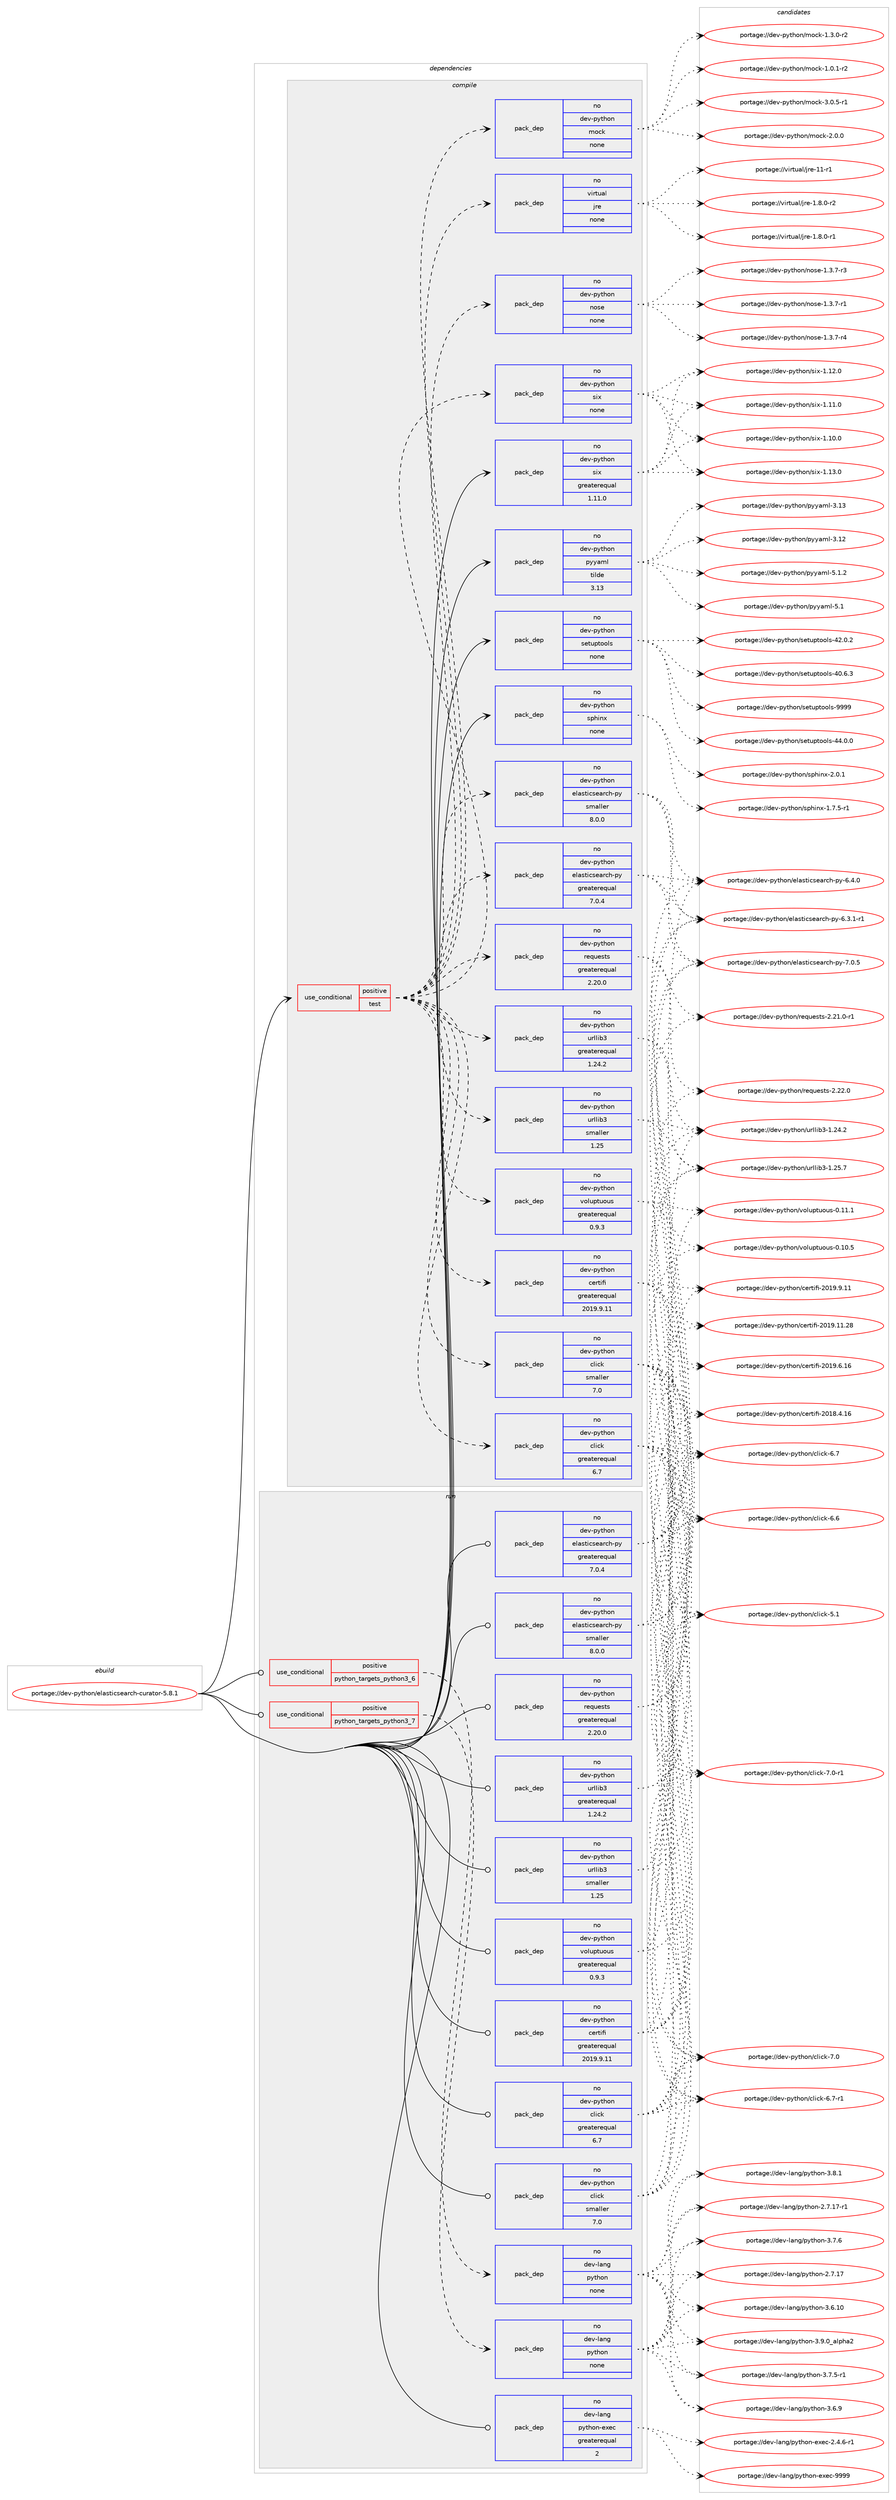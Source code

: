 digraph prolog {

# *************
# Graph options
# *************

newrank=true;
concentrate=true;
compound=true;
graph [rankdir=LR,fontname=Helvetica,fontsize=10,ranksep=1.5];#, ranksep=2.5, nodesep=0.2];
edge  [arrowhead=vee];
node  [fontname=Helvetica,fontsize=10];

# **********
# The ebuild
# **********

subgraph cluster_leftcol {
color=gray;
label=<<i>ebuild</i>>;
id [label="portage://dev-python/elasticsearch-curator-5.8.1", color=red, width=4, href="../dev-python/elasticsearch-curator-5.8.1.svg"];
}

# ****************
# The dependencies
# ****************

subgraph cluster_midcol {
color=gray;
label=<<i>dependencies</i>>;
subgraph cluster_compile {
fillcolor="#eeeeee";
style=filled;
label=<<i>compile</i>>;
subgraph cond116383 {
dependency462560 [label=<<TABLE BORDER="0" CELLBORDER="1" CELLSPACING="0" CELLPADDING="4"><TR><TD ROWSPAN="3" CELLPADDING="10">use_conditional</TD></TR><TR><TD>positive</TD></TR><TR><TD>test</TD></TR></TABLE>>, shape=none, color=red];
subgraph pack341186 {
dependency462561 [label=<<TABLE BORDER="0" CELLBORDER="1" CELLSPACING="0" CELLPADDING="4" WIDTH="220"><TR><TD ROWSPAN="6" CELLPADDING="30">pack_dep</TD></TR><TR><TD WIDTH="110">no</TD></TR><TR><TD>dev-python</TD></TR><TR><TD>elasticsearch-py</TD></TR><TR><TD>greaterequal</TD></TR><TR><TD>7.0.4</TD></TR></TABLE>>, shape=none, color=blue];
}
dependency462560:e -> dependency462561:w [weight=20,style="dashed",arrowhead="vee"];
subgraph pack341187 {
dependency462562 [label=<<TABLE BORDER="0" CELLBORDER="1" CELLSPACING="0" CELLPADDING="4" WIDTH="220"><TR><TD ROWSPAN="6" CELLPADDING="30">pack_dep</TD></TR><TR><TD WIDTH="110">no</TD></TR><TR><TD>dev-python</TD></TR><TR><TD>elasticsearch-py</TD></TR><TR><TD>smaller</TD></TR><TR><TD>8.0.0</TD></TR></TABLE>>, shape=none, color=blue];
}
dependency462560:e -> dependency462562:w [weight=20,style="dashed",arrowhead="vee"];
subgraph pack341188 {
dependency462563 [label=<<TABLE BORDER="0" CELLBORDER="1" CELLSPACING="0" CELLPADDING="4" WIDTH="220"><TR><TD ROWSPAN="6" CELLPADDING="30">pack_dep</TD></TR><TR><TD WIDTH="110">no</TD></TR><TR><TD>dev-python</TD></TR><TR><TD>click</TD></TR><TR><TD>greaterequal</TD></TR><TR><TD>6.7</TD></TR></TABLE>>, shape=none, color=blue];
}
dependency462560:e -> dependency462563:w [weight=20,style="dashed",arrowhead="vee"];
subgraph pack341189 {
dependency462564 [label=<<TABLE BORDER="0" CELLBORDER="1" CELLSPACING="0" CELLPADDING="4" WIDTH="220"><TR><TD ROWSPAN="6" CELLPADDING="30">pack_dep</TD></TR><TR><TD WIDTH="110">no</TD></TR><TR><TD>dev-python</TD></TR><TR><TD>click</TD></TR><TR><TD>smaller</TD></TR><TR><TD>7.0</TD></TR></TABLE>>, shape=none, color=blue];
}
dependency462560:e -> dependency462564:w [weight=20,style="dashed",arrowhead="vee"];
subgraph pack341190 {
dependency462565 [label=<<TABLE BORDER="0" CELLBORDER="1" CELLSPACING="0" CELLPADDING="4" WIDTH="220"><TR><TD ROWSPAN="6" CELLPADDING="30">pack_dep</TD></TR><TR><TD WIDTH="110">no</TD></TR><TR><TD>dev-python</TD></TR><TR><TD>certifi</TD></TR><TR><TD>greaterequal</TD></TR><TR><TD>2019.9.11</TD></TR></TABLE>>, shape=none, color=blue];
}
dependency462560:e -> dependency462565:w [weight=20,style="dashed",arrowhead="vee"];
subgraph pack341191 {
dependency462566 [label=<<TABLE BORDER="0" CELLBORDER="1" CELLSPACING="0" CELLPADDING="4" WIDTH="220"><TR><TD ROWSPAN="6" CELLPADDING="30">pack_dep</TD></TR><TR><TD WIDTH="110">no</TD></TR><TR><TD>dev-python</TD></TR><TR><TD>requests</TD></TR><TR><TD>greaterequal</TD></TR><TR><TD>2.20.0</TD></TR></TABLE>>, shape=none, color=blue];
}
dependency462560:e -> dependency462566:w [weight=20,style="dashed",arrowhead="vee"];
subgraph pack341192 {
dependency462567 [label=<<TABLE BORDER="0" CELLBORDER="1" CELLSPACING="0" CELLPADDING="4" WIDTH="220"><TR><TD ROWSPAN="6" CELLPADDING="30">pack_dep</TD></TR><TR><TD WIDTH="110">no</TD></TR><TR><TD>dev-python</TD></TR><TR><TD>urllib3</TD></TR><TR><TD>greaterequal</TD></TR><TR><TD>1.24.2</TD></TR></TABLE>>, shape=none, color=blue];
}
dependency462560:e -> dependency462567:w [weight=20,style="dashed",arrowhead="vee"];
subgraph pack341193 {
dependency462568 [label=<<TABLE BORDER="0" CELLBORDER="1" CELLSPACING="0" CELLPADDING="4" WIDTH="220"><TR><TD ROWSPAN="6" CELLPADDING="30">pack_dep</TD></TR><TR><TD WIDTH="110">no</TD></TR><TR><TD>dev-python</TD></TR><TR><TD>urllib3</TD></TR><TR><TD>smaller</TD></TR><TR><TD>1.25</TD></TR></TABLE>>, shape=none, color=blue];
}
dependency462560:e -> dependency462568:w [weight=20,style="dashed",arrowhead="vee"];
subgraph pack341194 {
dependency462569 [label=<<TABLE BORDER="0" CELLBORDER="1" CELLSPACING="0" CELLPADDING="4" WIDTH="220"><TR><TD ROWSPAN="6" CELLPADDING="30">pack_dep</TD></TR><TR><TD WIDTH="110">no</TD></TR><TR><TD>dev-python</TD></TR><TR><TD>voluptuous</TD></TR><TR><TD>greaterequal</TD></TR><TR><TD>0.9.3</TD></TR></TABLE>>, shape=none, color=blue];
}
dependency462560:e -> dependency462569:w [weight=20,style="dashed",arrowhead="vee"];
subgraph pack341195 {
dependency462570 [label=<<TABLE BORDER="0" CELLBORDER="1" CELLSPACING="0" CELLPADDING="4" WIDTH="220"><TR><TD ROWSPAN="6" CELLPADDING="30">pack_dep</TD></TR><TR><TD WIDTH="110">no</TD></TR><TR><TD>virtual</TD></TR><TR><TD>jre</TD></TR><TR><TD>none</TD></TR><TR><TD></TD></TR></TABLE>>, shape=none, color=blue];
}
dependency462560:e -> dependency462570:w [weight=20,style="dashed",arrowhead="vee"];
subgraph pack341196 {
dependency462571 [label=<<TABLE BORDER="0" CELLBORDER="1" CELLSPACING="0" CELLPADDING="4" WIDTH="220"><TR><TD ROWSPAN="6" CELLPADDING="30">pack_dep</TD></TR><TR><TD WIDTH="110">no</TD></TR><TR><TD>dev-python</TD></TR><TR><TD>mock</TD></TR><TR><TD>none</TD></TR><TR><TD></TD></TR></TABLE>>, shape=none, color=blue];
}
dependency462560:e -> dependency462571:w [weight=20,style="dashed",arrowhead="vee"];
subgraph pack341197 {
dependency462572 [label=<<TABLE BORDER="0" CELLBORDER="1" CELLSPACING="0" CELLPADDING="4" WIDTH="220"><TR><TD ROWSPAN="6" CELLPADDING="30">pack_dep</TD></TR><TR><TD WIDTH="110">no</TD></TR><TR><TD>dev-python</TD></TR><TR><TD>nose</TD></TR><TR><TD>none</TD></TR><TR><TD></TD></TR></TABLE>>, shape=none, color=blue];
}
dependency462560:e -> dependency462572:w [weight=20,style="dashed",arrowhead="vee"];
subgraph pack341198 {
dependency462573 [label=<<TABLE BORDER="0" CELLBORDER="1" CELLSPACING="0" CELLPADDING="4" WIDTH="220"><TR><TD ROWSPAN="6" CELLPADDING="30">pack_dep</TD></TR><TR><TD WIDTH="110">no</TD></TR><TR><TD>dev-python</TD></TR><TR><TD>six</TD></TR><TR><TD>none</TD></TR><TR><TD></TD></TR></TABLE>>, shape=none, color=blue];
}
dependency462560:e -> dependency462573:w [weight=20,style="dashed",arrowhead="vee"];
}
id:e -> dependency462560:w [weight=20,style="solid",arrowhead="vee"];
subgraph pack341199 {
dependency462574 [label=<<TABLE BORDER="0" CELLBORDER="1" CELLSPACING="0" CELLPADDING="4" WIDTH="220"><TR><TD ROWSPAN="6" CELLPADDING="30">pack_dep</TD></TR><TR><TD WIDTH="110">no</TD></TR><TR><TD>dev-python</TD></TR><TR><TD>pyyaml</TD></TR><TR><TD>tilde</TD></TR><TR><TD>3.13</TD></TR></TABLE>>, shape=none, color=blue];
}
id:e -> dependency462574:w [weight=20,style="solid",arrowhead="vee"];
subgraph pack341200 {
dependency462575 [label=<<TABLE BORDER="0" CELLBORDER="1" CELLSPACING="0" CELLPADDING="4" WIDTH="220"><TR><TD ROWSPAN="6" CELLPADDING="30">pack_dep</TD></TR><TR><TD WIDTH="110">no</TD></TR><TR><TD>dev-python</TD></TR><TR><TD>setuptools</TD></TR><TR><TD>none</TD></TR><TR><TD></TD></TR></TABLE>>, shape=none, color=blue];
}
id:e -> dependency462575:w [weight=20,style="solid",arrowhead="vee"];
subgraph pack341201 {
dependency462576 [label=<<TABLE BORDER="0" CELLBORDER="1" CELLSPACING="0" CELLPADDING="4" WIDTH="220"><TR><TD ROWSPAN="6" CELLPADDING="30">pack_dep</TD></TR><TR><TD WIDTH="110">no</TD></TR><TR><TD>dev-python</TD></TR><TR><TD>six</TD></TR><TR><TD>greaterequal</TD></TR><TR><TD>1.11.0</TD></TR></TABLE>>, shape=none, color=blue];
}
id:e -> dependency462576:w [weight=20,style="solid",arrowhead="vee"];
subgraph pack341202 {
dependency462577 [label=<<TABLE BORDER="0" CELLBORDER="1" CELLSPACING="0" CELLPADDING="4" WIDTH="220"><TR><TD ROWSPAN="6" CELLPADDING="30">pack_dep</TD></TR><TR><TD WIDTH="110">no</TD></TR><TR><TD>dev-python</TD></TR><TR><TD>sphinx</TD></TR><TR><TD>none</TD></TR><TR><TD></TD></TR></TABLE>>, shape=none, color=blue];
}
id:e -> dependency462577:w [weight=20,style="solid",arrowhead="vee"];
}
subgraph cluster_compileandrun {
fillcolor="#eeeeee";
style=filled;
label=<<i>compile and run</i>>;
}
subgraph cluster_run {
fillcolor="#eeeeee";
style=filled;
label=<<i>run</i>>;
subgraph cond116384 {
dependency462578 [label=<<TABLE BORDER="0" CELLBORDER="1" CELLSPACING="0" CELLPADDING="4"><TR><TD ROWSPAN="3" CELLPADDING="10">use_conditional</TD></TR><TR><TD>positive</TD></TR><TR><TD>python_targets_python3_6</TD></TR></TABLE>>, shape=none, color=red];
subgraph pack341203 {
dependency462579 [label=<<TABLE BORDER="0" CELLBORDER="1" CELLSPACING="0" CELLPADDING="4" WIDTH="220"><TR><TD ROWSPAN="6" CELLPADDING="30">pack_dep</TD></TR><TR><TD WIDTH="110">no</TD></TR><TR><TD>dev-lang</TD></TR><TR><TD>python</TD></TR><TR><TD>none</TD></TR><TR><TD></TD></TR></TABLE>>, shape=none, color=blue];
}
dependency462578:e -> dependency462579:w [weight=20,style="dashed",arrowhead="vee"];
}
id:e -> dependency462578:w [weight=20,style="solid",arrowhead="odot"];
subgraph cond116385 {
dependency462580 [label=<<TABLE BORDER="0" CELLBORDER="1" CELLSPACING="0" CELLPADDING="4"><TR><TD ROWSPAN="3" CELLPADDING="10">use_conditional</TD></TR><TR><TD>positive</TD></TR><TR><TD>python_targets_python3_7</TD></TR></TABLE>>, shape=none, color=red];
subgraph pack341204 {
dependency462581 [label=<<TABLE BORDER="0" CELLBORDER="1" CELLSPACING="0" CELLPADDING="4" WIDTH="220"><TR><TD ROWSPAN="6" CELLPADDING="30">pack_dep</TD></TR><TR><TD WIDTH="110">no</TD></TR><TR><TD>dev-lang</TD></TR><TR><TD>python</TD></TR><TR><TD>none</TD></TR><TR><TD></TD></TR></TABLE>>, shape=none, color=blue];
}
dependency462580:e -> dependency462581:w [weight=20,style="dashed",arrowhead="vee"];
}
id:e -> dependency462580:w [weight=20,style="solid",arrowhead="odot"];
subgraph pack341205 {
dependency462582 [label=<<TABLE BORDER="0" CELLBORDER="1" CELLSPACING="0" CELLPADDING="4" WIDTH="220"><TR><TD ROWSPAN="6" CELLPADDING="30">pack_dep</TD></TR><TR><TD WIDTH="110">no</TD></TR><TR><TD>dev-lang</TD></TR><TR><TD>python-exec</TD></TR><TR><TD>greaterequal</TD></TR><TR><TD>2</TD></TR></TABLE>>, shape=none, color=blue];
}
id:e -> dependency462582:w [weight=20,style="solid",arrowhead="odot"];
subgraph pack341206 {
dependency462583 [label=<<TABLE BORDER="0" CELLBORDER="1" CELLSPACING="0" CELLPADDING="4" WIDTH="220"><TR><TD ROWSPAN="6" CELLPADDING="30">pack_dep</TD></TR><TR><TD WIDTH="110">no</TD></TR><TR><TD>dev-python</TD></TR><TR><TD>certifi</TD></TR><TR><TD>greaterequal</TD></TR><TR><TD>2019.9.11</TD></TR></TABLE>>, shape=none, color=blue];
}
id:e -> dependency462583:w [weight=20,style="solid",arrowhead="odot"];
subgraph pack341207 {
dependency462584 [label=<<TABLE BORDER="0" CELLBORDER="1" CELLSPACING="0" CELLPADDING="4" WIDTH="220"><TR><TD ROWSPAN="6" CELLPADDING="30">pack_dep</TD></TR><TR><TD WIDTH="110">no</TD></TR><TR><TD>dev-python</TD></TR><TR><TD>click</TD></TR><TR><TD>greaterequal</TD></TR><TR><TD>6.7</TD></TR></TABLE>>, shape=none, color=blue];
}
id:e -> dependency462584:w [weight=20,style="solid",arrowhead="odot"];
subgraph pack341208 {
dependency462585 [label=<<TABLE BORDER="0" CELLBORDER="1" CELLSPACING="0" CELLPADDING="4" WIDTH="220"><TR><TD ROWSPAN="6" CELLPADDING="30">pack_dep</TD></TR><TR><TD WIDTH="110">no</TD></TR><TR><TD>dev-python</TD></TR><TR><TD>click</TD></TR><TR><TD>smaller</TD></TR><TR><TD>7.0</TD></TR></TABLE>>, shape=none, color=blue];
}
id:e -> dependency462585:w [weight=20,style="solid",arrowhead="odot"];
subgraph pack341209 {
dependency462586 [label=<<TABLE BORDER="0" CELLBORDER="1" CELLSPACING="0" CELLPADDING="4" WIDTH="220"><TR><TD ROWSPAN="6" CELLPADDING="30">pack_dep</TD></TR><TR><TD WIDTH="110">no</TD></TR><TR><TD>dev-python</TD></TR><TR><TD>elasticsearch-py</TD></TR><TR><TD>greaterequal</TD></TR><TR><TD>7.0.4</TD></TR></TABLE>>, shape=none, color=blue];
}
id:e -> dependency462586:w [weight=20,style="solid",arrowhead="odot"];
subgraph pack341210 {
dependency462587 [label=<<TABLE BORDER="0" CELLBORDER="1" CELLSPACING="0" CELLPADDING="4" WIDTH="220"><TR><TD ROWSPAN="6" CELLPADDING="30">pack_dep</TD></TR><TR><TD WIDTH="110">no</TD></TR><TR><TD>dev-python</TD></TR><TR><TD>elasticsearch-py</TD></TR><TR><TD>smaller</TD></TR><TR><TD>8.0.0</TD></TR></TABLE>>, shape=none, color=blue];
}
id:e -> dependency462587:w [weight=20,style="solid",arrowhead="odot"];
subgraph pack341211 {
dependency462588 [label=<<TABLE BORDER="0" CELLBORDER="1" CELLSPACING="0" CELLPADDING="4" WIDTH="220"><TR><TD ROWSPAN="6" CELLPADDING="30">pack_dep</TD></TR><TR><TD WIDTH="110">no</TD></TR><TR><TD>dev-python</TD></TR><TR><TD>requests</TD></TR><TR><TD>greaterequal</TD></TR><TR><TD>2.20.0</TD></TR></TABLE>>, shape=none, color=blue];
}
id:e -> dependency462588:w [weight=20,style="solid",arrowhead="odot"];
subgraph pack341212 {
dependency462589 [label=<<TABLE BORDER="0" CELLBORDER="1" CELLSPACING="0" CELLPADDING="4" WIDTH="220"><TR><TD ROWSPAN="6" CELLPADDING="30">pack_dep</TD></TR><TR><TD WIDTH="110">no</TD></TR><TR><TD>dev-python</TD></TR><TR><TD>urllib3</TD></TR><TR><TD>greaterequal</TD></TR><TR><TD>1.24.2</TD></TR></TABLE>>, shape=none, color=blue];
}
id:e -> dependency462589:w [weight=20,style="solid",arrowhead="odot"];
subgraph pack341213 {
dependency462590 [label=<<TABLE BORDER="0" CELLBORDER="1" CELLSPACING="0" CELLPADDING="4" WIDTH="220"><TR><TD ROWSPAN="6" CELLPADDING="30">pack_dep</TD></TR><TR><TD WIDTH="110">no</TD></TR><TR><TD>dev-python</TD></TR><TR><TD>urllib3</TD></TR><TR><TD>smaller</TD></TR><TR><TD>1.25</TD></TR></TABLE>>, shape=none, color=blue];
}
id:e -> dependency462590:w [weight=20,style="solid",arrowhead="odot"];
subgraph pack341214 {
dependency462591 [label=<<TABLE BORDER="0" CELLBORDER="1" CELLSPACING="0" CELLPADDING="4" WIDTH="220"><TR><TD ROWSPAN="6" CELLPADDING="30">pack_dep</TD></TR><TR><TD WIDTH="110">no</TD></TR><TR><TD>dev-python</TD></TR><TR><TD>voluptuous</TD></TR><TR><TD>greaterequal</TD></TR><TR><TD>0.9.3</TD></TR></TABLE>>, shape=none, color=blue];
}
id:e -> dependency462591:w [weight=20,style="solid",arrowhead="odot"];
}
}

# **************
# The candidates
# **************

subgraph cluster_choices {
rank=same;
color=gray;
label=<<i>candidates</i>>;

subgraph choice341186 {
color=black;
nodesep=1;
choice10010111845112121116104111110471011089711511610599115101971149910445112121455546484653 [label="portage://dev-python/elasticsearch-py-7.0.5", color=red, width=4,href="../dev-python/elasticsearch-py-7.0.5.svg"];
choice10010111845112121116104111110471011089711511610599115101971149910445112121455446524648 [label="portage://dev-python/elasticsearch-py-6.4.0", color=red, width=4,href="../dev-python/elasticsearch-py-6.4.0.svg"];
choice100101118451121211161041111104710110897115116105991151019711499104451121214554465146494511449 [label="portage://dev-python/elasticsearch-py-6.3.1-r1", color=red, width=4,href="../dev-python/elasticsearch-py-6.3.1-r1.svg"];
dependency462561:e -> choice10010111845112121116104111110471011089711511610599115101971149910445112121455546484653:w [style=dotted,weight="100"];
dependency462561:e -> choice10010111845112121116104111110471011089711511610599115101971149910445112121455446524648:w [style=dotted,weight="100"];
dependency462561:e -> choice100101118451121211161041111104710110897115116105991151019711499104451121214554465146494511449:w [style=dotted,weight="100"];
}
subgraph choice341187 {
color=black;
nodesep=1;
choice10010111845112121116104111110471011089711511610599115101971149910445112121455546484653 [label="portage://dev-python/elasticsearch-py-7.0.5", color=red, width=4,href="../dev-python/elasticsearch-py-7.0.5.svg"];
choice10010111845112121116104111110471011089711511610599115101971149910445112121455446524648 [label="portage://dev-python/elasticsearch-py-6.4.0", color=red, width=4,href="../dev-python/elasticsearch-py-6.4.0.svg"];
choice100101118451121211161041111104710110897115116105991151019711499104451121214554465146494511449 [label="portage://dev-python/elasticsearch-py-6.3.1-r1", color=red, width=4,href="../dev-python/elasticsearch-py-6.3.1-r1.svg"];
dependency462562:e -> choice10010111845112121116104111110471011089711511610599115101971149910445112121455546484653:w [style=dotted,weight="100"];
dependency462562:e -> choice10010111845112121116104111110471011089711511610599115101971149910445112121455446524648:w [style=dotted,weight="100"];
dependency462562:e -> choice100101118451121211161041111104710110897115116105991151019711499104451121214554465146494511449:w [style=dotted,weight="100"];
}
subgraph choice341188 {
color=black;
nodesep=1;
choice10010111845112121116104111110479910810599107455546484511449 [label="portage://dev-python/click-7.0-r1", color=red, width=4,href="../dev-python/click-7.0-r1.svg"];
choice1001011184511212111610411111047991081059910745554648 [label="portage://dev-python/click-7.0", color=red, width=4,href="../dev-python/click-7.0.svg"];
choice10010111845112121116104111110479910810599107455446554511449 [label="portage://dev-python/click-6.7-r1", color=red, width=4,href="../dev-python/click-6.7-r1.svg"];
choice1001011184511212111610411111047991081059910745544655 [label="portage://dev-python/click-6.7", color=red, width=4,href="../dev-python/click-6.7.svg"];
choice1001011184511212111610411111047991081059910745544654 [label="portage://dev-python/click-6.6", color=red, width=4,href="../dev-python/click-6.6.svg"];
choice1001011184511212111610411111047991081059910745534649 [label="portage://dev-python/click-5.1", color=red, width=4,href="../dev-python/click-5.1.svg"];
dependency462563:e -> choice10010111845112121116104111110479910810599107455546484511449:w [style=dotted,weight="100"];
dependency462563:e -> choice1001011184511212111610411111047991081059910745554648:w [style=dotted,weight="100"];
dependency462563:e -> choice10010111845112121116104111110479910810599107455446554511449:w [style=dotted,weight="100"];
dependency462563:e -> choice1001011184511212111610411111047991081059910745544655:w [style=dotted,weight="100"];
dependency462563:e -> choice1001011184511212111610411111047991081059910745544654:w [style=dotted,weight="100"];
dependency462563:e -> choice1001011184511212111610411111047991081059910745534649:w [style=dotted,weight="100"];
}
subgraph choice341189 {
color=black;
nodesep=1;
choice10010111845112121116104111110479910810599107455546484511449 [label="portage://dev-python/click-7.0-r1", color=red, width=4,href="../dev-python/click-7.0-r1.svg"];
choice1001011184511212111610411111047991081059910745554648 [label="portage://dev-python/click-7.0", color=red, width=4,href="../dev-python/click-7.0.svg"];
choice10010111845112121116104111110479910810599107455446554511449 [label="portage://dev-python/click-6.7-r1", color=red, width=4,href="../dev-python/click-6.7-r1.svg"];
choice1001011184511212111610411111047991081059910745544655 [label="portage://dev-python/click-6.7", color=red, width=4,href="../dev-python/click-6.7.svg"];
choice1001011184511212111610411111047991081059910745544654 [label="portage://dev-python/click-6.6", color=red, width=4,href="../dev-python/click-6.6.svg"];
choice1001011184511212111610411111047991081059910745534649 [label="portage://dev-python/click-5.1", color=red, width=4,href="../dev-python/click-5.1.svg"];
dependency462564:e -> choice10010111845112121116104111110479910810599107455546484511449:w [style=dotted,weight="100"];
dependency462564:e -> choice1001011184511212111610411111047991081059910745554648:w [style=dotted,weight="100"];
dependency462564:e -> choice10010111845112121116104111110479910810599107455446554511449:w [style=dotted,weight="100"];
dependency462564:e -> choice1001011184511212111610411111047991081059910745544655:w [style=dotted,weight="100"];
dependency462564:e -> choice1001011184511212111610411111047991081059910745544654:w [style=dotted,weight="100"];
dependency462564:e -> choice1001011184511212111610411111047991081059910745534649:w [style=dotted,weight="100"];
}
subgraph choice341190 {
color=black;
nodesep=1;
choice10010111845112121116104111110479910111411610510210545504849574657464949 [label="portage://dev-python/certifi-2019.9.11", color=red, width=4,href="../dev-python/certifi-2019.9.11.svg"];
choice10010111845112121116104111110479910111411610510210545504849574654464954 [label="portage://dev-python/certifi-2019.6.16", color=red, width=4,href="../dev-python/certifi-2019.6.16.svg"];
choice1001011184511212111610411111047991011141161051021054550484957464949465056 [label="portage://dev-python/certifi-2019.11.28", color=red, width=4,href="../dev-python/certifi-2019.11.28.svg"];
choice10010111845112121116104111110479910111411610510210545504849564652464954 [label="portage://dev-python/certifi-2018.4.16", color=red, width=4,href="../dev-python/certifi-2018.4.16.svg"];
dependency462565:e -> choice10010111845112121116104111110479910111411610510210545504849574657464949:w [style=dotted,weight="100"];
dependency462565:e -> choice10010111845112121116104111110479910111411610510210545504849574654464954:w [style=dotted,weight="100"];
dependency462565:e -> choice1001011184511212111610411111047991011141161051021054550484957464949465056:w [style=dotted,weight="100"];
dependency462565:e -> choice10010111845112121116104111110479910111411610510210545504849564652464954:w [style=dotted,weight="100"];
}
subgraph choice341191 {
color=black;
nodesep=1;
choice100101118451121211161041111104711410111311710111511611545504650504648 [label="portage://dev-python/requests-2.22.0", color=red, width=4,href="../dev-python/requests-2.22.0.svg"];
choice1001011184511212111610411111047114101113117101115116115455046504946484511449 [label="portage://dev-python/requests-2.21.0-r1", color=red, width=4,href="../dev-python/requests-2.21.0-r1.svg"];
dependency462566:e -> choice100101118451121211161041111104711410111311710111511611545504650504648:w [style=dotted,weight="100"];
dependency462566:e -> choice1001011184511212111610411111047114101113117101115116115455046504946484511449:w [style=dotted,weight="100"];
}
subgraph choice341192 {
color=black;
nodesep=1;
choice1001011184511212111610411111047117114108108105985145494650534655 [label="portage://dev-python/urllib3-1.25.7", color=red, width=4,href="../dev-python/urllib3-1.25.7.svg"];
choice1001011184511212111610411111047117114108108105985145494650524650 [label="portage://dev-python/urllib3-1.24.2", color=red, width=4,href="../dev-python/urllib3-1.24.2.svg"];
dependency462567:e -> choice1001011184511212111610411111047117114108108105985145494650534655:w [style=dotted,weight="100"];
dependency462567:e -> choice1001011184511212111610411111047117114108108105985145494650524650:w [style=dotted,weight="100"];
}
subgraph choice341193 {
color=black;
nodesep=1;
choice1001011184511212111610411111047117114108108105985145494650534655 [label="portage://dev-python/urllib3-1.25.7", color=red, width=4,href="../dev-python/urllib3-1.25.7.svg"];
choice1001011184511212111610411111047117114108108105985145494650524650 [label="portage://dev-python/urllib3-1.24.2", color=red, width=4,href="../dev-python/urllib3-1.24.2.svg"];
dependency462568:e -> choice1001011184511212111610411111047117114108108105985145494650534655:w [style=dotted,weight="100"];
dependency462568:e -> choice1001011184511212111610411111047117114108108105985145494650524650:w [style=dotted,weight="100"];
}
subgraph choice341194 {
color=black;
nodesep=1;
choice100101118451121211161041111104711811110811711211611711111711545484649494649 [label="portage://dev-python/voluptuous-0.11.1", color=red, width=4,href="../dev-python/voluptuous-0.11.1.svg"];
choice100101118451121211161041111104711811110811711211611711111711545484649484653 [label="portage://dev-python/voluptuous-0.10.5", color=red, width=4,href="../dev-python/voluptuous-0.10.5.svg"];
dependency462569:e -> choice100101118451121211161041111104711811110811711211611711111711545484649494649:w [style=dotted,weight="100"];
dependency462569:e -> choice100101118451121211161041111104711811110811711211611711111711545484649484653:w [style=dotted,weight="100"];
}
subgraph choice341195 {
color=black;
nodesep=1;
choice11810511411611797108471061141014549494511449 [label="portage://virtual/jre-11-r1", color=red, width=4,href="../virtual/jre-11-r1.svg"];
choice11810511411611797108471061141014549465646484511450 [label="portage://virtual/jre-1.8.0-r2", color=red, width=4,href="../virtual/jre-1.8.0-r2.svg"];
choice11810511411611797108471061141014549465646484511449 [label="portage://virtual/jre-1.8.0-r1", color=red, width=4,href="../virtual/jre-1.8.0-r1.svg"];
dependency462570:e -> choice11810511411611797108471061141014549494511449:w [style=dotted,weight="100"];
dependency462570:e -> choice11810511411611797108471061141014549465646484511450:w [style=dotted,weight="100"];
dependency462570:e -> choice11810511411611797108471061141014549465646484511449:w [style=dotted,weight="100"];
}
subgraph choice341196 {
color=black;
nodesep=1;
choice1001011184511212111610411111047109111991074551464846534511449 [label="portage://dev-python/mock-3.0.5-r1", color=red, width=4,href="../dev-python/mock-3.0.5-r1.svg"];
choice100101118451121211161041111104710911199107455046484648 [label="portage://dev-python/mock-2.0.0", color=red, width=4,href="../dev-python/mock-2.0.0.svg"];
choice1001011184511212111610411111047109111991074549465146484511450 [label="portage://dev-python/mock-1.3.0-r2", color=red, width=4,href="../dev-python/mock-1.3.0-r2.svg"];
choice1001011184511212111610411111047109111991074549464846494511450 [label="portage://dev-python/mock-1.0.1-r2", color=red, width=4,href="../dev-python/mock-1.0.1-r2.svg"];
dependency462571:e -> choice1001011184511212111610411111047109111991074551464846534511449:w [style=dotted,weight="100"];
dependency462571:e -> choice100101118451121211161041111104710911199107455046484648:w [style=dotted,weight="100"];
dependency462571:e -> choice1001011184511212111610411111047109111991074549465146484511450:w [style=dotted,weight="100"];
dependency462571:e -> choice1001011184511212111610411111047109111991074549464846494511450:w [style=dotted,weight="100"];
}
subgraph choice341197 {
color=black;
nodesep=1;
choice10010111845112121116104111110471101111151014549465146554511452 [label="portage://dev-python/nose-1.3.7-r4", color=red, width=4,href="../dev-python/nose-1.3.7-r4.svg"];
choice10010111845112121116104111110471101111151014549465146554511451 [label="portage://dev-python/nose-1.3.7-r3", color=red, width=4,href="../dev-python/nose-1.3.7-r3.svg"];
choice10010111845112121116104111110471101111151014549465146554511449 [label="portage://dev-python/nose-1.3.7-r1", color=red, width=4,href="../dev-python/nose-1.3.7-r1.svg"];
dependency462572:e -> choice10010111845112121116104111110471101111151014549465146554511452:w [style=dotted,weight="100"];
dependency462572:e -> choice10010111845112121116104111110471101111151014549465146554511451:w [style=dotted,weight="100"];
dependency462572:e -> choice10010111845112121116104111110471101111151014549465146554511449:w [style=dotted,weight="100"];
}
subgraph choice341198 {
color=black;
nodesep=1;
choice100101118451121211161041111104711510512045494649514648 [label="portage://dev-python/six-1.13.0", color=red, width=4,href="../dev-python/six-1.13.0.svg"];
choice100101118451121211161041111104711510512045494649504648 [label="portage://dev-python/six-1.12.0", color=red, width=4,href="../dev-python/six-1.12.0.svg"];
choice100101118451121211161041111104711510512045494649494648 [label="portage://dev-python/six-1.11.0", color=red, width=4,href="../dev-python/six-1.11.0.svg"];
choice100101118451121211161041111104711510512045494649484648 [label="portage://dev-python/six-1.10.0", color=red, width=4,href="../dev-python/six-1.10.0.svg"];
dependency462573:e -> choice100101118451121211161041111104711510512045494649514648:w [style=dotted,weight="100"];
dependency462573:e -> choice100101118451121211161041111104711510512045494649504648:w [style=dotted,weight="100"];
dependency462573:e -> choice100101118451121211161041111104711510512045494649494648:w [style=dotted,weight="100"];
dependency462573:e -> choice100101118451121211161041111104711510512045494649484648:w [style=dotted,weight="100"];
}
subgraph choice341199 {
color=black;
nodesep=1;
choice100101118451121211161041111104711212112197109108455346494650 [label="portage://dev-python/pyyaml-5.1.2", color=red, width=4,href="../dev-python/pyyaml-5.1.2.svg"];
choice10010111845112121116104111110471121211219710910845534649 [label="portage://dev-python/pyyaml-5.1", color=red, width=4,href="../dev-python/pyyaml-5.1.svg"];
choice1001011184511212111610411111047112121121971091084551464951 [label="portage://dev-python/pyyaml-3.13", color=red, width=4,href="../dev-python/pyyaml-3.13.svg"];
choice1001011184511212111610411111047112121121971091084551464950 [label="portage://dev-python/pyyaml-3.12", color=red, width=4,href="../dev-python/pyyaml-3.12.svg"];
dependency462574:e -> choice100101118451121211161041111104711212112197109108455346494650:w [style=dotted,weight="100"];
dependency462574:e -> choice10010111845112121116104111110471121211219710910845534649:w [style=dotted,weight="100"];
dependency462574:e -> choice1001011184511212111610411111047112121121971091084551464951:w [style=dotted,weight="100"];
dependency462574:e -> choice1001011184511212111610411111047112121121971091084551464950:w [style=dotted,weight="100"];
}
subgraph choice341200 {
color=black;
nodesep=1;
choice10010111845112121116104111110471151011161171121161111111081154557575757 [label="portage://dev-python/setuptools-9999", color=red, width=4,href="../dev-python/setuptools-9999.svg"];
choice100101118451121211161041111104711510111611711211611111110811545525246484648 [label="portage://dev-python/setuptools-44.0.0", color=red, width=4,href="../dev-python/setuptools-44.0.0.svg"];
choice100101118451121211161041111104711510111611711211611111110811545525046484650 [label="portage://dev-python/setuptools-42.0.2", color=red, width=4,href="../dev-python/setuptools-42.0.2.svg"];
choice100101118451121211161041111104711510111611711211611111110811545524846544651 [label="portage://dev-python/setuptools-40.6.3", color=red, width=4,href="../dev-python/setuptools-40.6.3.svg"];
dependency462575:e -> choice10010111845112121116104111110471151011161171121161111111081154557575757:w [style=dotted,weight="100"];
dependency462575:e -> choice100101118451121211161041111104711510111611711211611111110811545525246484648:w [style=dotted,weight="100"];
dependency462575:e -> choice100101118451121211161041111104711510111611711211611111110811545525046484650:w [style=dotted,weight="100"];
dependency462575:e -> choice100101118451121211161041111104711510111611711211611111110811545524846544651:w [style=dotted,weight="100"];
}
subgraph choice341201 {
color=black;
nodesep=1;
choice100101118451121211161041111104711510512045494649514648 [label="portage://dev-python/six-1.13.0", color=red, width=4,href="../dev-python/six-1.13.0.svg"];
choice100101118451121211161041111104711510512045494649504648 [label="portage://dev-python/six-1.12.0", color=red, width=4,href="../dev-python/six-1.12.0.svg"];
choice100101118451121211161041111104711510512045494649494648 [label="portage://dev-python/six-1.11.0", color=red, width=4,href="../dev-python/six-1.11.0.svg"];
choice100101118451121211161041111104711510512045494649484648 [label="portage://dev-python/six-1.10.0", color=red, width=4,href="../dev-python/six-1.10.0.svg"];
dependency462576:e -> choice100101118451121211161041111104711510512045494649514648:w [style=dotted,weight="100"];
dependency462576:e -> choice100101118451121211161041111104711510512045494649504648:w [style=dotted,weight="100"];
dependency462576:e -> choice100101118451121211161041111104711510512045494649494648:w [style=dotted,weight="100"];
dependency462576:e -> choice100101118451121211161041111104711510512045494649484648:w [style=dotted,weight="100"];
}
subgraph choice341202 {
color=black;
nodesep=1;
choice1001011184511212111610411111047115112104105110120455046484649 [label="portage://dev-python/sphinx-2.0.1", color=red, width=4,href="../dev-python/sphinx-2.0.1.svg"];
choice10010111845112121116104111110471151121041051101204549465546534511449 [label="portage://dev-python/sphinx-1.7.5-r1", color=red, width=4,href="../dev-python/sphinx-1.7.5-r1.svg"];
dependency462577:e -> choice1001011184511212111610411111047115112104105110120455046484649:w [style=dotted,weight="100"];
dependency462577:e -> choice10010111845112121116104111110471151121041051101204549465546534511449:w [style=dotted,weight="100"];
}
subgraph choice341203 {
color=black;
nodesep=1;
choice10010111845108971101034711212111610411111045514657464895971081121049750 [label="portage://dev-lang/python-3.9.0_alpha2", color=red, width=4,href="../dev-lang/python-3.9.0_alpha2.svg"];
choice100101118451089711010347112121116104111110455146564649 [label="portage://dev-lang/python-3.8.1", color=red, width=4,href="../dev-lang/python-3.8.1.svg"];
choice100101118451089711010347112121116104111110455146554654 [label="portage://dev-lang/python-3.7.6", color=red, width=4,href="../dev-lang/python-3.7.6.svg"];
choice1001011184510897110103471121211161041111104551465546534511449 [label="portage://dev-lang/python-3.7.5-r1", color=red, width=4,href="../dev-lang/python-3.7.5-r1.svg"];
choice100101118451089711010347112121116104111110455146544657 [label="portage://dev-lang/python-3.6.9", color=red, width=4,href="../dev-lang/python-3.6.9.svg"];
choice10010111845108971101034711212111610411111045514654464948 [label="portage://dev-lang/python-3.6.10", color=red, width=4,href="../dev-lang/python-3.6.10.svg"];
choice100101118451089711010347112121116104111110455046554649554511449 [label="portage://dev-lang/python-2.7.17-r1", color=red, width=4,href="../dev-lang/python-2.7.17-r1.svg"];
choice10010111845108971101034711212111610411111045504655464955 [label="portage://dev-lang/python-2.7.17", color=red, width=4,href="../dev-lang/python-2.7.17.svg"];
dependency462579:e -> choice10010111845108971101034711212111610411111045514657464895971081121049750:w [style=dotted,weight="100"];
dependency462579:e -> choice100101118451089711010347112121116104111110455146564649:w [style=dotted,weight="100"];
dependency462579:e -> choice100101118451089711010347112121116104111110455146554654:w [style=dotted,weight="100"];
dependency462579:e -> choice1001011184510897110103471121211161041111104551465546534511449:w [style=dotted,weight="100"];
dependency462579:e -> choice100101118451089711010347112121116104111110455146544657:w [style=dotted,weight="100"];
dependency462579:e -> choice10010111845108971101034711212111610411111045514654464948:w [style=dotted,weight="100"];
dependency462579:e -> choice100101118451089711010347112121116104111110455046554649554511449:w [style=dotted,weight="100"];
dependency462579:e -> choice10010111845108971101034711212111610411111045504655464955:w [style=dotted,weight="100"];
}
subgraph choice341204 {
color=black;
nodesep=1;
choice10010111845108971101034711212111610411111045514657464895971081121049750 [label="portage://dev-lang/python-3.9.0_alpha2", color=red, width=4,href="../dev-lang/python-3.9.0_alpha2.svg"];
choice100101118451089711010347112121116104111110455146564649 [label="portage://dev-lang/python-3.8.1", color=red, width=4,href="../dev-lang/python-3.8.1.svg"];
choice100101118451089711010347112121116104111110455146554654 [label="portage://dev-lang/python-3.7.6", color=red, width=4,href="../dev-lang/python-3.7.6.svg"];
choice1001011184510897110103471121211161041111104551465546534511449 [label="portage://dev-lang/python-3.7.5-r1", color=red, width=4,href="../dev-lang/python-3.7.5-r1.svg"];
choice100101118451089711010347112121116104111110455146544657 [label="portage://dev-lang/python-3.6.9", color=red, width=4,href="../dev-lang/python-3.6.9.svg"];
choice10010111845108971101034711212111610411111045514654464948 [label="portage://dev-lang/python-3.6.10", color=red, width=4,href="../dev-lang/python-3.6.10.svg"];
choice100101118451089711010347112121116104111110455046554649554511449 [label="portage://dev-lang/python-2.7.17-r1", color=red, width=4,href="../dev-lang/python-2.7.17-r1.svg"];
choice10010111845108971101034711212111610411111045504655464955 [label="portage://dev-lang/python-2.7.17", color=red, width=4,href="../dev-lang/python-2.7.17.svg"];
dependency462581:e -> choice10010111845108971101034711212111610411111045514657464895971081121049750:w [style=dotted,weight="100"];
dependency462581:e -> choice100101118451089711010347112121116104111110455146564649:w [style=dotted,weight="100"];
dependency462581:e -> choice100101118451089711010347112121116104111110455146554654:w [style=dotted,weight="100"];
dependency462581:e -> choice1001011184510897110103471121211161041111104551465546534511449:w [style=dotted,weight="100"];
dependency462581:e -> choice100101118451089711010347112121116104111110455146544657:w [style=dotted,weight="100"];
dependency462581:e -> choice10010111845108971101034711212111610411111045514654464948:w [style=dotted,weight="100"];
dependency462581:e -> choice100101118451089711010347112121116104111110455046554649554511449:w [style=dotted,weight="100"];
dependency462581:e -> choice10010111845108971101034711212111610411111045504655464955:w [style=dotted,weight="100"];
}
subgraph choice341205 {
color=black;
nodesep=1;
choice10010111845108971101034711212111610411111045101120101994557575757 [label="portage://dev-lang/python-exec-9999", color=red, width=4,href="../dev-lang/python-exec-9999.svg"];
choice10010111845108971101034711212111610411111045101120101994550465246544511449 [label="portage://dev-lang/python-exec-2.4.6-r1", color=red, width=4,href="../dev-lang/python-exec-2.4.6-r1.svg"];
dependency462582:e -> choice10010111845108971101034711212111610411111045101120101994557575757:w [style=dotted,weight="100"];
dependency462582:e -> choice10010111845108971101034711212111610411111045101120101994550465246544511449:w [style=dotted,weight="100"];
}
subgraph choice341206 {
color=black;
nodesep=1;
choice10010111845112121116104111110479910111411610510210545504849574657464949 [label="portage://dev-python/certifi-2019.9.11", color=red, width=4,href="../dev-python/certifi-2019.9.11.svg"];
choice10010111845112121116104111110479910111411610510210545504849574654464954 [label="portage://dev-python/certifi-2019.6.16", color=red, width=4,href="../dev-python/certifi-2019.6.16.svg"];
choice1001011184511212111610411111047991011141161051021054550484957464949465056 [label="portage://dev-python/certifi-2019.11.28", color=red, width=4,href="../dev-python/certifi-2019.11.28.svg"];
choice10010111845112121116104111110479910111411610510210545504849564652464954 [label="portage://dev-python/certifi-2018.4.16", color=red, width=4,href="../dev-python/certifi-2018.4.16.svg"];
dependency462583:e -> choice10010111845112121116104111110479910111411610510210545504849574657464949:w [style=dotted,weight="100"];
dependency462583:e -> choice10010111845112121116104111110479910111411610510210545504849574654464954:w [style=dotted,weight="100"];
dependency462583:e -> choice1001011184511212111610411111047991011141161051021054550484957464949465056:w [style=dotted,weight="100"];
dependency462583:e -> choice10010111845112121116104111110479910111411610510210545504849564652464954:w [style=dotted,weight="100"];
}
subgraph choice341207 {
color=black;
nodesep=1;
choice10010111845112121116104111110479910810599107455546484511449 [label="portage://dev-python/click-7.0-r1", color=red, width=4,href="../dev-python/click-7.0-r1.svg"];
choice1001011184511212111610411111047991081059910745554648 [label="portage://dev-python/click-7.0", color=red, width=4,href="../dev-python/click-7.0.svg"];
choice10010111845112121116104111110479910810599107455446554511449 [label="portage://dev-python/click-6.7-r1", color=red, width=4,href="../dev-python/click-6.7-r1.svg"];
choice1001011184511212111610411111047991081059910745544655 [label="portage://dev-python/click-6.7", color=red, width=4,href="../dev-python/click-6.7.svg"];
choice1001011184511212111610411111047991081059910745544654 [label="portage://dev-python/click-6.6", color=red, width=4,href="../dev-python/click-6.6.svg"];
choice1001011184511212111610411111047991081059910745534649 [label="portage://dev-python/click-5.1", color=red, width=4,href="../dev-python/click-5.1.svg"];
dependency462584:e -> choice10010111845112121116104111110479910810599107455546484511449:w [style=dotted,weight="100"];
dependency462584:e -> choice1001011184511212111610411111047991081059910745554648:w [style=dotted,weight="100"];
dependency462584:e -> choice10010111845112121116104111110479910810599107455446554511449:w [style=dotted,weight="100"];
dependency462584:e -> choice1001011184511212111610411111047991081059910745544655:w [style=dotted,weight="100"];
dependency462584:e -> choice1001011184511212111610411111047991081059910745544654:w [style=dotted,weight="100"];
dependency462584:e -> choice1001011184511212111610411111047991081059910745534649:w [style=dotted,weight="100"];
}
subgraph choice341208 {
color=black;
nodesep=1;
choice10010111845112121116104111110479910810599107455546484511449 [label="portage://dev-python/click-7.0-r1", color=red, width=4,href="../dev-python/click-7.0-r1.svg"];
choice1001011184511212111610411111047991081059910745554648 [label="portage://dev-python/click-7.0", color=red, width=4,href="../dev-python/click-7.0.svg"];
choice10010111845112121116104111110479910810599107455446554511449 [label="portage://dev-python/click-6.7-r1", color=red, width=4,href="../dev-python/click-6.7-r1.svg"];
choice1001011184511212111610411111047991081059910745544655 [label="portage://dev-python/click-6.7", color=red, width=4,href="../dev-python/click-6.7.svg"];
choice1001011184511212111610411111047991081059910745544654 [label="portage://dev-python/click-6.6", color=red, width=4,href="../dev-python/click-6.6.svg"];
choice1001011184511212111610411111047991081059910745534649 [label="portage://dev-python/click-5.1", color=red, width=4,href="../dev-python/click-5.1.svg"];
dependency462585:e -> choice10010111845112121116104111110479910810599107455546484511449:w [style=dotted,weight="100"];
dependency462585:e -> choice1001011184511212111610411111047991081059910745554648:w [style=dotted,weight="100"];
dependency462585:e -> choice10010111845112121116104111110479910810599107455446554511449:w [style=dotted,weight="100"];
dependency462585:e -> choice1001011184511212111610411111047991081059910745544655:w [style=dotted,weight="100"];
dependency462585:e -> choice1001011184511212111610411111047991081059910745544654:w [style=dotted,weight="100"];
dependency462585:e -> choice1001011184511212111610411111047991081059910745534649:w [style=dotted,weight="100"];
}
subgraph choice341209 {
color=black;
nodesep=1;
choice10010111845112121116104111110471011089711511610599115101971149910445112121455546484653 [label="portage://dev-python/elasticsearch-py-7.0.5", color=red, width=4,href="../dev-python/elasticsearch-py-7.0.5.svg"];
choice10010111845112121116104111110471011089711511610599115101971149910445112121455446524648 [label="portage://dev-python/elasticsearch-py-6.4.0", color=red, width=4,href="../dev-python/elasticsearch-py-6.4.0.svg"];
choice100101118451121211161041111104710110897115116105991151019711499104451121214554465146494511449 [label="portage://dev-python/elasticsearch-py-6.3.1-r1", color=red, width=4,href="../dev-python/elasticsearch-py-6.3.1-r1.svg"];
dependency462586:e -> choice10010111845112121116104111110471011089711511610599115101971149910445112121455546484653:w [style=dotted,weight="100"];
dependency462586:e -> choice10010111845112121116104111110471011089711511610599115101971149910445112121455446524648:w [style=dotted,weight="100"];
dependency462586:e -> choice100101118451121211161041111104710110897115116105991151019711499104451121214554465146494511449:w [style=dotted,weight="100"];
}
subgraph choice341210 {
color=black;
nodesep=1;
choice10010111845112121116104111110471011089711511610599115101971149910445112121455546484653 [label="portage://dev-python/elasticsearch-py-7.0.5", color=red, width=4,href="../dev-python/elasticsearch-py-7.0.5.svg"];
choice10010111845112121116104111110471011089711511610599115101971149910445112121455446524648 [label="portage://dev-python/elasticsearch-py-6.4.0", color=red, width=4,href="../dev-python/elasticsearch-py-6.4.0.svg"];
choice100101118451121211161041111104710110897115116105991151019711499104451121214554465146494511449 [label="portage://dev-python/elasticsearch-py-6.3.1-r1", color=red, width=4,href="../dev-python/elasticsearch-py-6.3.1-r1.svg"];
dependency462587:e -> choice10010111845112121116104111110471011089711511610599115101971149910445112121455546484653:w [style=dotted,weight="100"];
dependency462587:e -> choice10010111845112121116104111110471011089711511610599115101971149910445112121455446524648:w [style=dotted,weight="100"];
dependency462587:e -> choice100101118451121211161041111104710110897115116105991151019711499104451121214554465146494511449:w [style=dotted,weight="100"];
}
subgraph choice341211 {
color=black;
nodesep=1;
choice100101118451121211161041111104711410111311710111511611545504650504648 [label="portage://dev-python/requests-2.22.0", color=red, width=4,href="../dev-python/requests-2.22.0.svg"];
choice1001011184511212111610411111047114101113117101115116115455046504946484511449 [label="portage://dev-python/requests-2.21.0-r1", color=red, width=4,href="../dev-python/requests-2.21.0-r1.svg"];
dependency462588:e -> choice100101118451121211161041111104711410111311710111511611545504650504648:w [style=dotted,weight="100"];
dependency462588:e -> choice1001011184511212111610411111047114101113117101115116115455046504946484511449:w [style=dotted,weight="100"];
}
subgraph choice341212 {
color=black;
nodesep=1;
choice1001011184511212111610411111047117114108108105985145494650534655 [label="portage://dev-python/urllib3-1.25.7", color=red, width=4,href="../dev-python/urllib3-1.25.7.svg"];
choice1001011184511212111610411111047117114108108105985145494650524650 [label="portage://dev-python/urllib3-1.24.2", color=red, width=4,href="../dev-python/urllib3-1.24.2.svg"];
dependency462589:e -> choice1001011184511212111610411111047117114108108105985145494650534655:w [style=dotted,weight="100"];
dependency462589:e -> choice1001011184511212111610411111047117114108108105985145494650524650:w [style=dotted,weight="100"];
}
subgraph choice341213 {
color=black;
nodesep=1;
choice1001011184511212111610411111047117114108108105985145494650534655 [label="portage://dev-python/urllib3-1.25.7", color=red, width=4,href="../dev-python/urllib3-1.25.7.svg"];
choice1001011184511212111610411111047117114108108105985145494650524650 [label="portage://dev-python/urllib3-1.24.2", color=red, width=4,href="../dev-python/urllib3-1.24.2.svg"];
dependency462590:e -> choice1001011184511212111610411111047117114108108105985145494650534655:w [style=dotted,weight="100"];
dependency462590:e -> choice1001011184511212111610411111047117114108108105985145494650524650:w [style=dotted,weight="100"];
}
subgraph choice341214 {
color=black;
nodesep=1;
choice100101118451121211161041111104711811110811711211611711111711545484649494649 [label="portage://dev-python/voluptuous-0.11.1", color=red, width=4,href="../dev-python/voluptuous-0.11.1.svg"];
choice100101118451121211161041111104711811110811711211611711111711545484649484653 [label="portage://dev-python/voluptuous-0.10.5", color=red, width=4,href="../dev-python/voluptuous-0.10.5.svg"];
dependency462591:e -> choice100101118451121211161041111104711811110811711211611711111711545484649494649:w [style=dotted,weight="100"];
dependency462591:e -> choice100101118451121211161041111104711811110811711211611711111711545484649484653:w [style=dotted,weight="100"];
}
}

}
